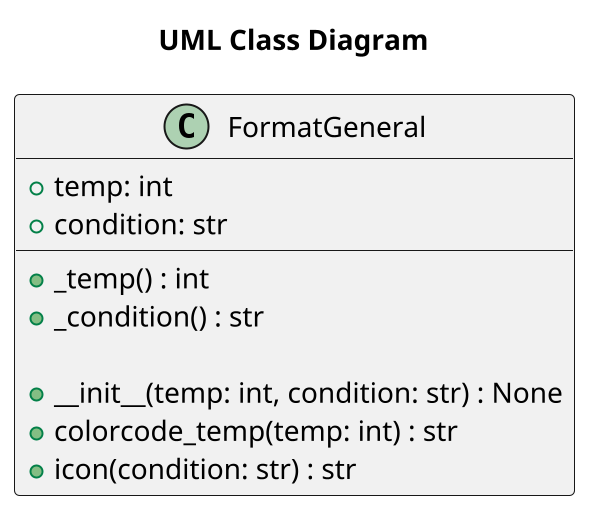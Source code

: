 @startuml
scale 2
title "UML Class Diagram"
class FormatGeneral {
    +_temp() : int
    +_condition() : str

    +__init__(temp: int, condition: str) : None
    +temp: int
    +condition: str
    +colorcode_temp(temp: int) : str
    +icon(condition: str) : str
}
@enduml